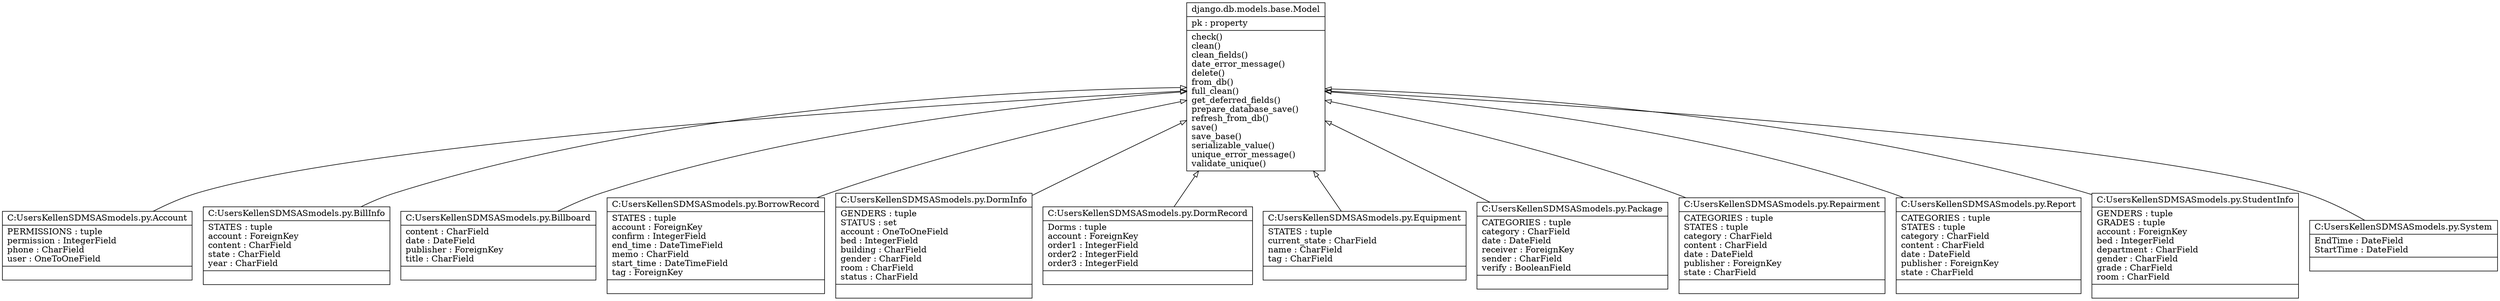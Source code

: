 digraph "classes_AS_model" {
charset="utf-8"
rankdir=BT
"0" [label="{C:\Users\Kellen\SDMS\AS\models.py.Account|PERMISSIONS : tuple\lpermission : IntegerField\lphone : CharField\luser : OneToOneField\l|}", shape="record"];
"1" [label="{C:\Users\Kellen\SDMS\AS\models.py.BillInfo|STATES : tuple\laccount : ForeignKey\lcontent : CharField\lstate : CharField\lyear : CharField\l|}", shape="record"];
"2" [label="{C:\Users\Kellen\SDMS\AS\models.py.Billboard|content : CharField\ldate : DateField\lpublisher : ForeignKey\ltitle : CharField\l|}", shape="record"];
"3" [label="{C:\Users\Kellen\SDMS\AS\models.py.BorrowRecord|STATES : tuple\laccount : ForeignKey\lconfirm : IntegerField\lend_time : DateTimeField\lmemo : CharField\lstart_time : DateTimeField\ltag : ForeignKey\l|}", shape="record"];
"4" [label="{C:\Users\Kellen\SDMS\AS\models.py.DormInfo|GENDERS : tuple\lSTATUS : set\laccount : OneToOneField\lbed : IntegerField\lbuilding : CharField\lgender : CharField\lroom : CharField\lstatus : CharField\l|}", shape="record"];
"5" [label="{C:\Users\Kellen\SDMS\AS\models.py.DormRecord|Dorms : tuple\laccount : ForeignKey\lorder1 : IntegerField\lorder2 : IntegerField\lorder3 : IntegerField\l|}", shape="record"];
"6" [label="{C:\Users\Kellen\SDMS\AS\models.py.Equipment|STATES : tuple\lcurrent_state : CharField\lname : CharField\ltag : CharField\l|}", shape="record"];
"7" [label="{C:\Users\Kellen\SDMS\AS\models.py.Package|CATEGORIES : tuple\lcategory : CharField\ldate : DateField\lreceiver : ForeignKey\lsender : CharField\lverify : BooleanField\l|}", shape="record"];
"8" [label="{C:\Users\Kellen\SDMS\AS\models.py.Repairment|CATEGORIES : tuple\lSTATES : tuple\lcategory : CharField\lcontent : CharField\ldate : DateField\lpublisher : ForeignKey\lstate : CharField\l|}", shape="record"];
"9" [label="{C:\Users\Kellen\SDMS\AS\models.py.Report|CATEGORIES : tuple\lSTATES : tuple\lcategory : CharField\lcontent : CharField\ldate : DateField\lpublisher : ForeignKey\lstate : CharField\l|}", shape="record"];
"10" [label="{C:\Users\Kellen\SDMS\AS\models.py.StudentInfo|GENDERS : tuple\lGRADES : tuple\laccount : ForeignKey\lbed : IntegerField\ldepartment : CharField\lgender : CharField\lgrade : CharField\lroom : CharField\l|}", shape="record"];
"11" [label="{C:\Users\Kellen\SDMS\AS\models.py.System|EndTime : DateField\lStartTime : DateField\l|}", shape="record"];
"12" [label="{django.db.models.base.Model|pk : property\l|check()\lclean()\lclean_fields()\ldate_error_message()\ldelete()\lfrom_db()\lfull_clean()\lget_deferred_fields()\lprepare_database_save()\lrefresh_from_db()\lsave()\lsave_base()\lserializable_value()\lunique_error_message()\lvalidate_unique()\l}", shape="record"];
"0" -> "12" [arrowhead="empty", arrowtail="none"];
"1" -> "12" [arrowhead="empty", arrowtail="none"];
"2" -> "12" [arrowhead="empty", arrowtail="none"];
"3" -> "12" [arrowhead="empty", arrowtail="none"];
"4" -> "12" [arrowhead="empty", arrowtail="none"];
"5" -> "12" [arrowhead="empty", arrowtail="none"];
"6" -> "12" [arrowhead="empty", arrowtail="none"];
"7" -> "12" [arrowhead="empty", arrowtail="none"];
"8" -> "12" [arrowhead="empty", arrowtail="none"];
"9" -> "12" [arrowhead="empty", arrowtail="none"];
"10" -> "12" [arrowhead="empty", arrowtail="none"];
"11" -> "12" [arrowhead="empty", arrowtail="none"];
}
